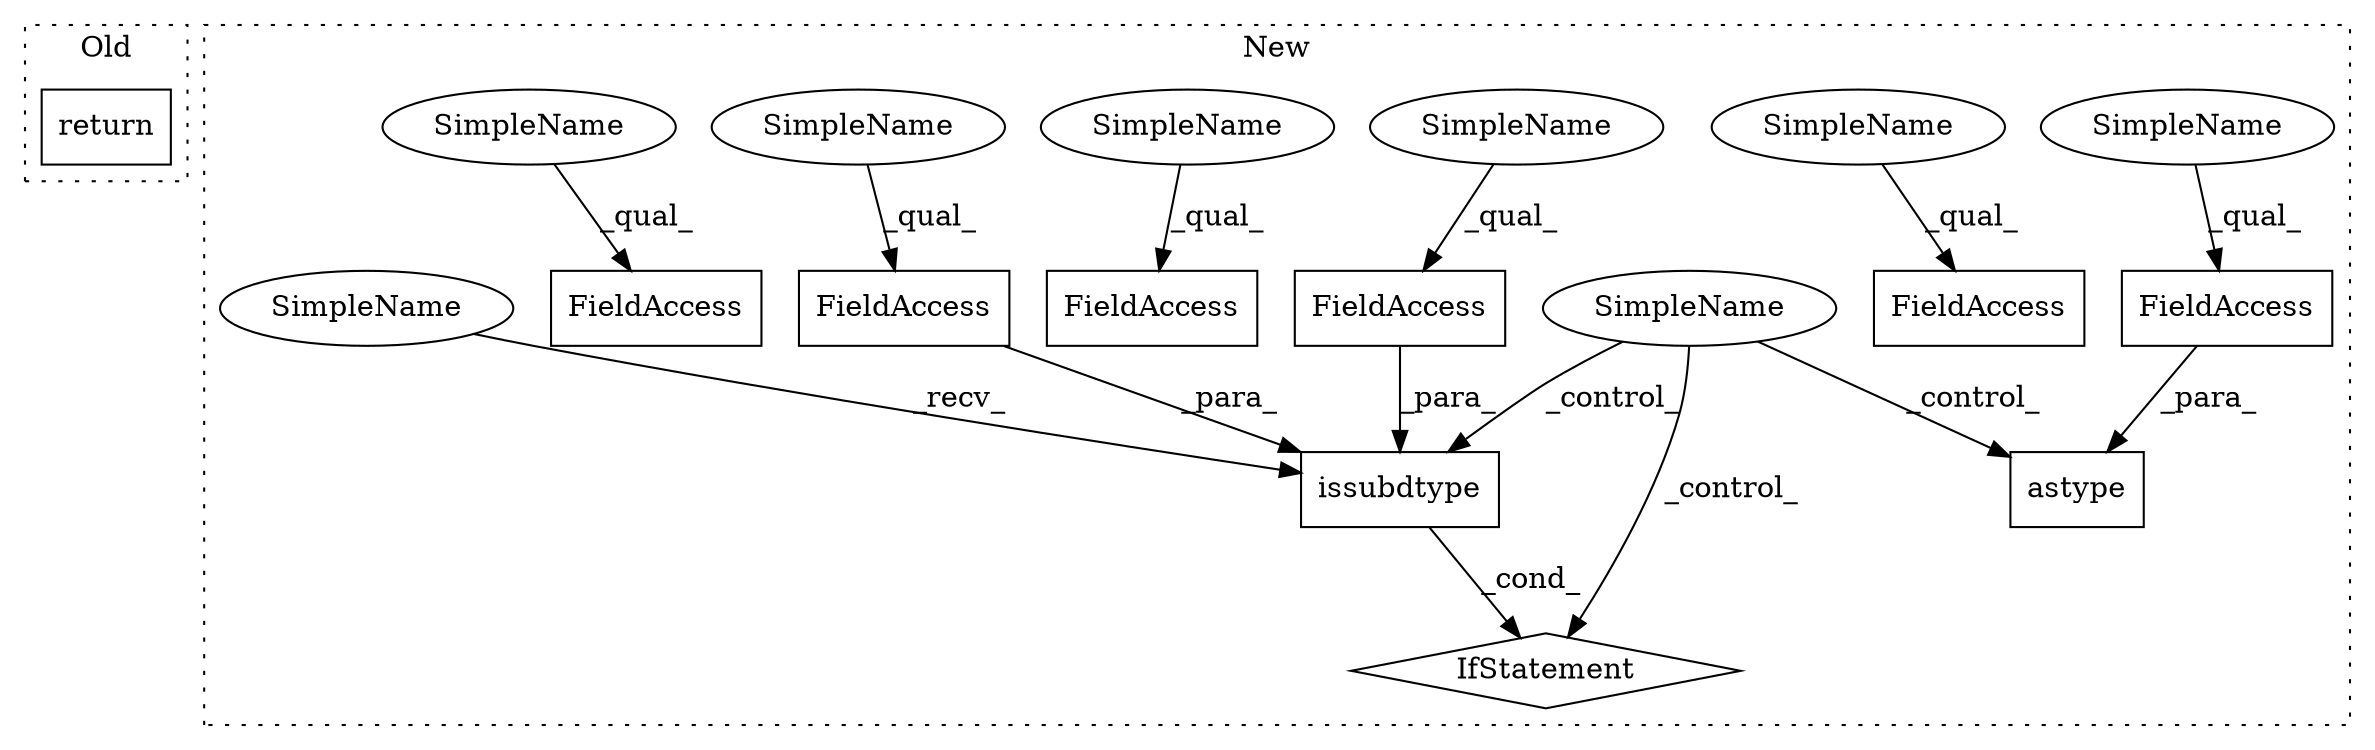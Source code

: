 digraph G {
subgraph cluster0 {
1 [label="return" a="41" s="14503" l="7" shape="box"];
label = "Old";
style="dotted";
}
subgraph cluster1 {
2 [label="issubdtype" a="32" s="14988,15018" l="11,1" shape="box"];
3 [label="FieldAccess" a="22" s="15009" l="9" shape="box"];
4 [label="FieldAccess" a="22" s="14999" l="9" shape="box"];
5 [label="IfStatement" a="25" s="14978,15019" l="4,2" shape="diamond"];
6 [label="SimpleName" a="42" s="" l="" shape="ellipse"];
7 [label="FieldAccess" a="22" s="15264" l="9" shape="box"];
8 [label="FieldAccess" a="22" s="15048" l="11" shape="box"];
9 [label="FieldAccess" a="22" s="15162" l="9" shape="box"];
10 [label="FieldAccess" a="22" s="14452" l="11" shape="box"];
11 [label="astype" a="32" s="15155,15171" l="7,1" shape="box"];
12 [label="SimpleName" a="42" s="15264" l="3" shape="ellipse"];
13 [label="SimpleName" a="42" s="15162" l="3" shape="ellipse"];
14 [label="SimpleName" a="42" s="14999" l="3" shape="ellipse"];
15 [label="SimpleName" a="42" s="14452" l="5" shape="ellipse"];
16 [label="SimpleName" a="42" s="15009" l="5" shape="ellipse"];
17 [label="SimpleName" a="42" s="15048" l="5" shape="ellipse"];
18 [label="SimpleName" a="42" s="14982" l="5" shape="ellipse"];
label = "New";
style="dotted";
}
2 -> 5 [label="_cond_"];
3 -> 2 [label="_para_"];
4 -> 2 [label="_para_"];
6 -> 2 [label="_control_"];
6 -> 11 [label="_control_"];
6 -> 5 [label="_control_"];
9 -> 11 [label="_para_"];
12 -> 7 [label="_qual_"];
13 -> 9 [label="_qual_"];
14 -> 4 [label="_qual_"];
15 -> 10 [label="_qual_"];
16 -> 3 [label="_qual_"];
17 -> 8 [label="_qual_"];
18 -> 2 [label="_recv_"];
}